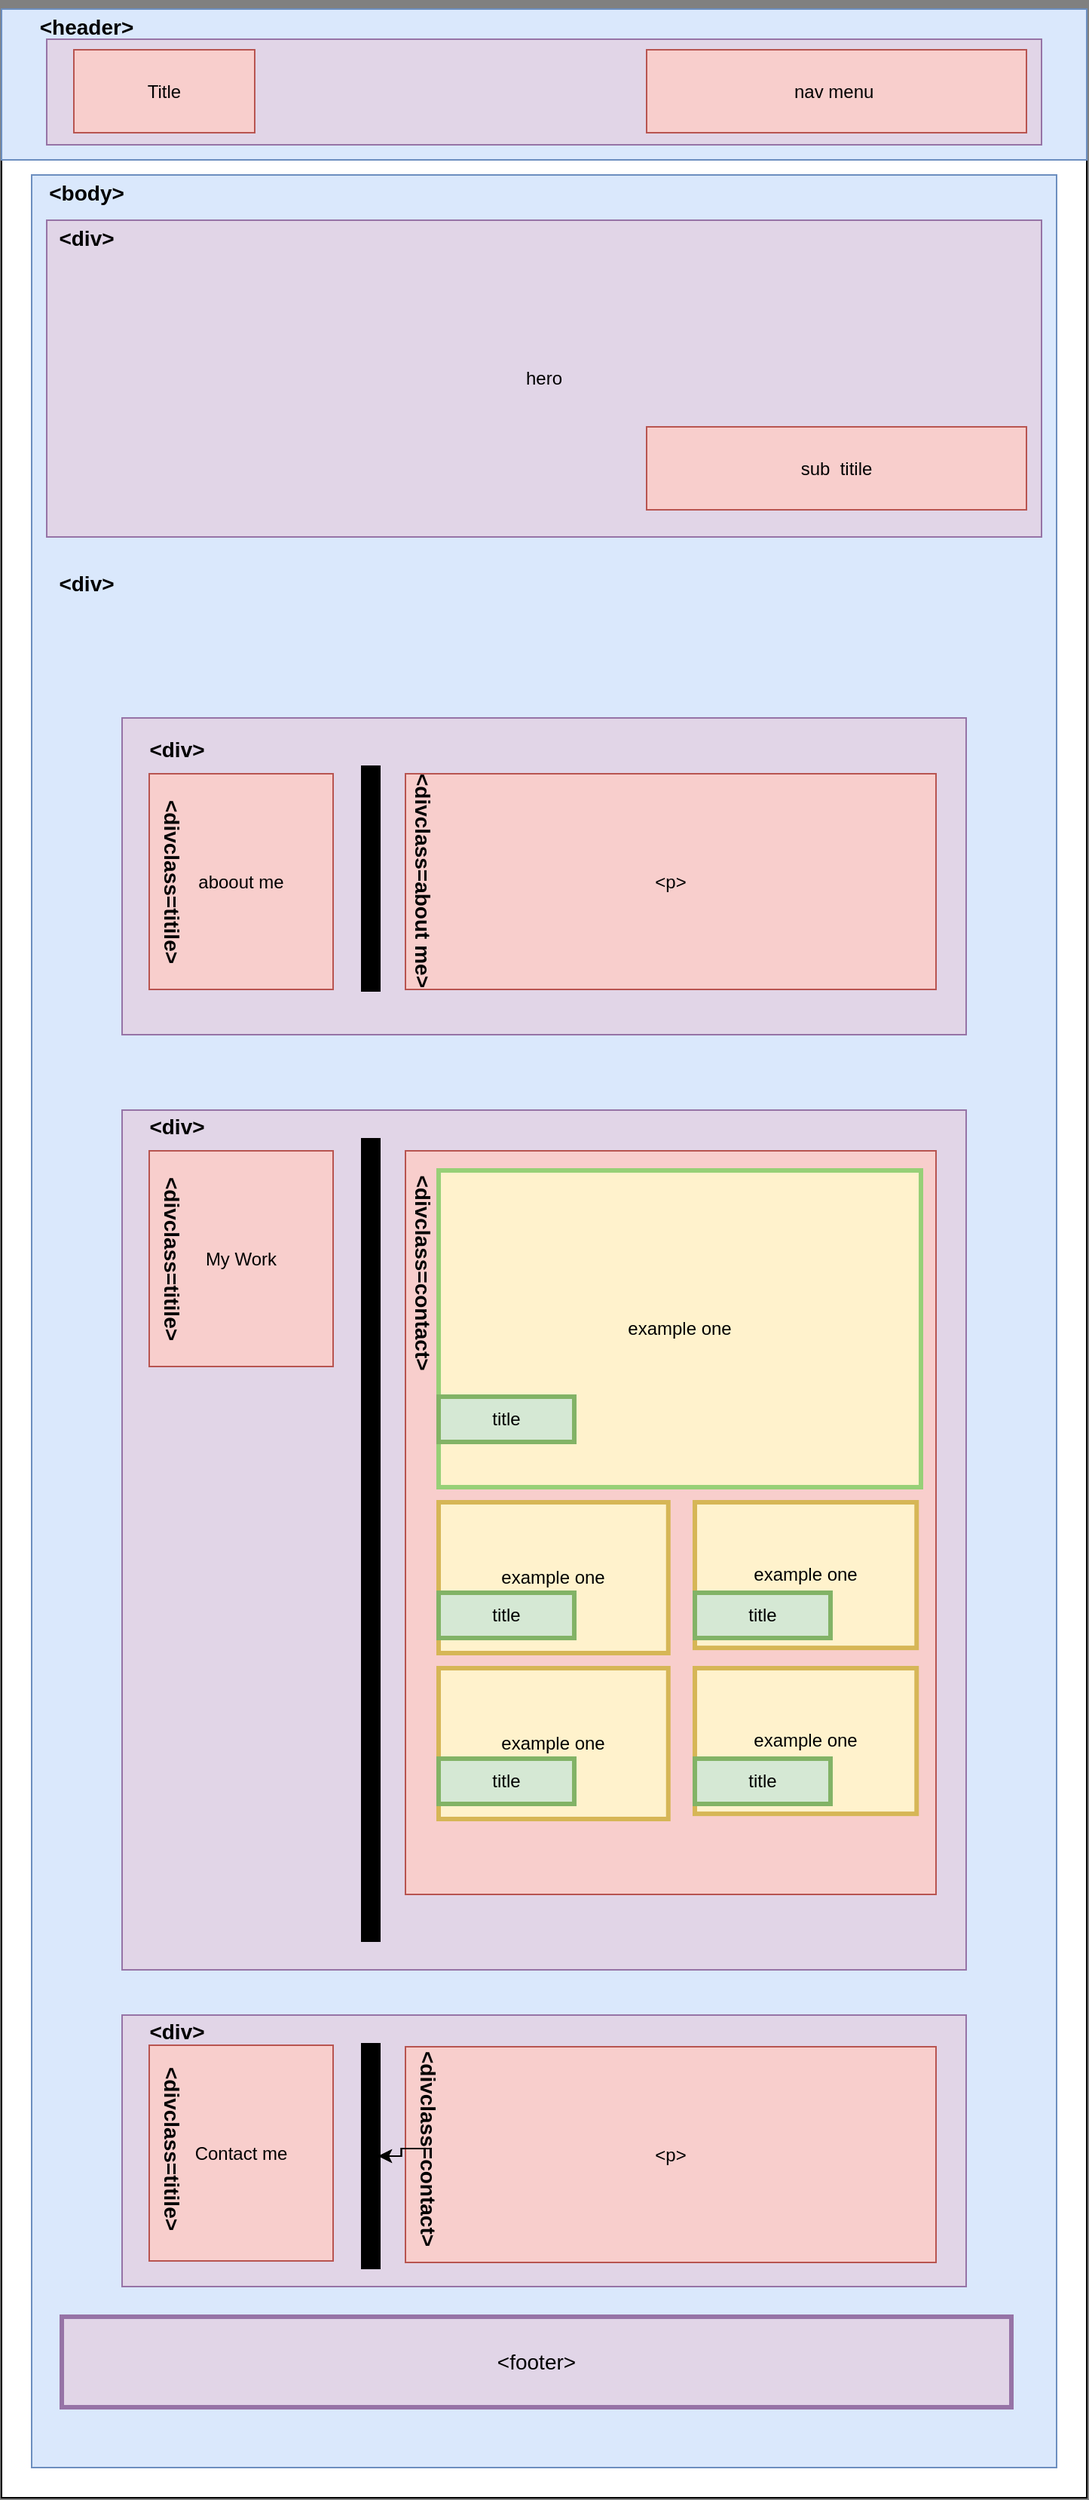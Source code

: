 <mxfile version="15.8.4" type="google"><diagram id="HEmW12l5vbe1Cv2WLe8w" name="Page-1"><mxGraphModel dx="1298" dy="2830" grid="1" gridSize="10" guides="1" tooltips="1" connect="1" arrows="1" fold="1" page="1" pageScale="1" pageWidth="850" pageHeight="1100" background="#808080" math="0" shadow="0"><root><mxCell id="0"/><mxCell id="1" parent="0"/><mxCell id="MzC1jbXIQS9RpC8lGm3Z-1" value="" style="rounded=0;whiteSpace=wrap;html=1;imageWidth=24;" parent="1" vertex="1"><mxGeometry x="80" y="-1040" width="720" height="1650" as="geometry"/></mxCell><mxCell id="MzC1jbXIQS9RpC8lGm3Z-2" value="" style="rounded=0;whiteSpace=wrap;html=1;fillColor=#dae8fc;strokeColor=#6c8ebf;" parent="1" vertex="1"><mxGeometry x="100" y="-930" width="680" height="1520" as="geometry"/></mxCell><mxCell id="MzC1jbXIQS9RpC8lGm3Z-3" value="" style="rounded=0;whiteSpace=wrap;html=1;fillColor=#e1d5e7;strokeColor=#9673a6;" parent="1" vertex="1"><mxGeometry x="160" y="-570" width="560" height="210" as="geometry"/></mxCell><mxCell id="MzC1jbXIQS9RpC8lGm3Z-4" value="" style="rounded=0;whiteSpace=wrap;html=1;fillColor=#e1d5e7;strokeColor=#9673a6;" parent="1" vertex="1"><mxGeometry x="160" y="-310" width="560" height="570" as="geometry"/></mxCell><mxCell id="MzC1jbXIQS9RpC8lGm3Z-5" value="" style="rounded=0;whiteSpace=wrap;html=1;fillColor=#e1d5e7;strokeColor=#9673a6;" parent="1" vertex="1"><mxGeometry x="160" y="290" width="560" height="180" as="geometry"/></mxCell><mxCell id="MzC1jbXIQS9RpC8lGm3Z-6" value="" style="rounded=0;whiteSpace=wrap;html=1;fillColor=#dae8fc;strokeColor=#6c8ebf;" parent="1" vertex="1"><mxGeometry x="80" y="-1040" width="720" height="100" as="geometry"/></mxCell><mxCell id="MzC1jbXIQS9RpC8lGm3Z-7" value="hero" style="rounded=0;whiteSpace=wrap;html=1;fillColor=#e1d5e7;strokeColor=#9673a6;" parent="1" vertex="1"><mxGeometry x="110" y="-900" width="660" height="210" as="geometry"/></mxCell><mxCell id="MzC1jbXIQS9RpC8lGm3Z-8" value="" style="rounded=0;whiteSpace=wrap;html=1;fillColor=#e1d5e7;strokeColor=#9673a6;" parent="1" vertex="1"><mxGeometry x="110" y="-1020" width="660" height="70" as="geometry"/></mxCell><mxCell id="MzC1jbXIQS9RpC8lGm3Z-9" value="Title" style="rounded=0;whiteSpace=wrap;html=1;fillColor=#f8cecc;strokeColor=#b85450;" parent="1" vertex="1"><mxGeometry x="128" y="-1013" width="120" height="55" as="geometry"/></mxCell><mxCell id="MzC1jbXIQS9RpC8lGm3Z-10" value="nav menu&amp;nbsp;" style="rounded=0;whiteSpace=wrap;html=1;fillColor=#f8cecc;strokeColor=#b85450;" parent="1" vertex="1"><mxGeometry x="508" y="-1013" width="252" height="55" as="geometry"/></mxCell><mxCell id="MzC1jbXIQS9RpC8lGm3Z-11" value="sub&amp;nbsp; titile" style="rounded=0;whiteSpace=wrap;html=1;fillColor=#f8cecc;strokeColor=#b85450;" parent="1" vertex="1"><mxGeometry x="508" y="-763" width="252" height="55" as="geometry"/></mxCell><mxCell id="MzC1jbXIQS9RpC8lGm3Z-12" value="aboout me" style="rounded=0;whiteSpace=wrap;html=1;fillColor=#f8cecc;strokeColor=#b85450;" parent="1" vertex="1"><mxGeometry x="178" y="-533" width="122" height="143" as="geometry"/></mxCell><mxCell id="MzC1jbXIQS9RpC8lGm3Z-13" value="My Work" style="rounded=0;whiteSpace=wrap;html=1;fillColor=#f8cecc;strokeColor=#b85450;" parent="1" vertex="1"><mxGeometry x="178" y="-283" width="122" height="143" as="geometry"/></mxCell><mxCell id="MzC1jbXIQS9RpC8lGm3Z-14" value="Contact me" style="rounded=0;whiteSpace=wrap;html=1;fillColor=#f8cecc;strokeColor=#b85450;" parent="1" vertex="1"><mxGeometry x="178" y="310" width="122" height="143" as="geometry"/></mxCell><mxCell id="MzC1jbXIQS9RpC8lGm3Z-15" value="&amp;lt;p&amp;gt;" style="rounded=0;whiteSpace=wrap;html=1;fillColor=#f8cecc;strokeColor=#b85450;" parent="1" vertex="1"><mxGeometry x="348" y="-533" width="352" height="143" as="geometry"/></mxCell><mxCell id="MzC1jbXIQS9RpC8lGm3Z-16" value="" style="rounded=0;whiteSpace=wrap;html=1;fillColor=#f8cecc;strokeColor=#b85450;" parent="1" vertex="1"><mxGeometry x="348" y="-283" width="352" height="493" as="geometry"/></mxCell><mxCell id="MzC1jbXIQS9RpC8lGm3Z-17" value="&amp;lt;p&amp;gt;" style="rounded=0;whiteSpace=wrap;html=1;fillColor=#f8cecc;strokeColor=#b85450;" parent="1" vertex="1"><mxGeometry x="348" y="311" width="352" height="143" as="geometry"/></mxCell><mxCell id="mHlNJUesKFCs3utjVI_b-2" value="" style="whiteSpace=wrap;html=1;strokeWidth=3;fillColor=#000000;" vertex="1" parent="1"><mxGeometry x="320" y="-537" width="10" height="147" as="geometry"/></mxCell><mxCell id="mHlNJUesKFCs3utjVI_b-3" value="" style="whiteSpace=wrap;html=1;strokeWidth=3;fillColor=#000000;" vertex="1" parent="1"><mxGeometry x="320" y="-290" width="10" height="530" as="geometry"/></mxCell><mxCell id="mHlNJUesKFCs3utjVI_b-4" value="" style="whiteSpace=wrap;html=1;strokeWidth=3;fillColor=#000000;" vertex="1" parent="1"><mxGeometry x="320" y="310" width="10" height="147" as="geometry"/></mxCell><mxCell id="mHlNJUesKFCs3utjVI_b-5" value="example one" style="rounded=0;whiteSpace=wrap;html=1;strokeWidth=3;fillColor=#fff2cc;strokeColor=#97D077;" vertex="1" parent="1"><mxGeometry x="370" y="-270" width="320" height="210" as="geometry"/></mxCell><mxCell id="mHlNJUesKFCs3utjVI_b-6" value="&lt;span&gt;example one&lt;/span&gt;" style="rounded=0;whiteSpace=wrap;html=1;strokeWidth=3;fillColor=#fff2cc;strokeColor=#d6b656;" vertex="1" parent="1"><mxGeometry x="370" y="-50" width="152.38" height="100" as="geometry"/></mxCell><mxCell id="mHlNJUesKFCs3utjVI_b-7" value="&lt;span&gt;example one&lt;/span&gt;" style="rounded=0;whiteSpace=wrap;html=1;strokeWidth=3;fillColor=#fff2cc;strokeColor=#d6b656;" vertex="1" parent="1"><mxGeometry x="540" y="-50" width="147.14" height="96.56" as="geometry"/></mxCell><mxCell id="mHlNJUesKFCs3utjVI_b-8" value="&lt;span&gt;example one&lt;/span&gt;" style="rounded=0;whiteSpace=wrap;html=1;strokeWidth=3;fillColor=#fff2cc;strokeColor=#d6b656;" vertex="1" parent="1"><mxGeometry x="370" y="60" width="152.38" height="100" as="geometry"/></mxCell><mxCell id="mHlNJUesKFCs3utjVI_b-9" value="&lt;span&gt;example one&lt;/span&gt;" style="rounded=0;whiteSpace=wrap;html=1;strokeWidth=3;fillColor=#fff2cc;strokeColor=#d6b656;" vertex="1" parent="1"><mxGeometry x="540" y="60" width="147.14" height="96.56" as="geometry"/></mxCell><mxCell id="mHlNJUesKFCs3utjVI_b-10" value="title" style="rounded=0;whiteSpace=wrap;html=1;strokeWidth=3;fillColor=#d5e8d4;strokeColor=#82b366;" vertex="1" parent="1"><mxGeometry x="370" y="-120" width="90" height="30" as="geometry"/></mxCell><mxCell id="mHlNJUesKFCs3utjVI_b-11" value="title" style="rounded=0;whiteSpace=wrap;html=1;strokeWidth=3;fillColor=#d5e8d4;strokeColor=#82b366;" vertex="1" parent="1"><mxGeometry x="370" y="10" width="90" height="30" as="geometry"/></mxCell><mxCell id="mHlNJUesKFCs3utjVI_b-12" value="title" style="rounded=0;whiteSpace=wrap;html=1;strokeWidth=3;fillColor=#d5e8d4;strokeColor=#82b366;" vertex="1" parent="1"><mxGeometry x="370" y="120" width="90" height="30" as="geometry"/></mxCell><mxCell id="mHlNJUesKFCs3utjVI_b-13" value="title" style="rounded=0;whiteSpace=wrap;html=1;strokeWidth=3;fillColor=#d5e8d4;strokeColor=#82b366;" vertex="1" parent="1"><mxGeometry x="540" y="120" width="90" height="30" as="geometry"/></mxCell><mxCell id="mHlNJUesKFCs3utjVI_b-14" value="title" style="rounded=0;whiteSpace=wrap;html=1;strokeWidth=3;fillColor=#d5e8d4;strokeColor=#82b366;" vertex="1" parent="1"><mxGeometry x="540" y="10" width="90" height="30" as="geometry"/></mxCell><mxCell id="mHlNJUesKFCs3utjVI_b-15" value="&lt;font style=&quot;font-size: 14px&quot;&gt;&amp;lt;header&amp;gt;&lt;/font&gt;" style="text;strokeColor=none;fillColor=none;html=1;fontSize=24;fontStyle=1;verticalAlign=middle;align=center;" vertex="1" parent="1"><mxGeometry x="132.5" y="-1033" width="7.5" height="3" as="geometry"/></mxCell><mxCell id="mHlNJUesKFCs3utjVI_b-18" value="&lt;font style=&quot;font-size: 14px&quot;&gt;&amp;lt;body&amp;gt;&lt;/font&gt;" style="text;strokeColor=none;fillColor=none;html=1;fontSize=24;fontStyle=1;verticalAlign=middle;align=center;" vertex="1" parent="1"><mxGeometry x="132.5" y="-923" width="7.5" height="3" as="geometry"/></mxCell><mxCell id="mHlNJUesKFCs3utjVI_b-21" value="&lt;font style=&quot;font-size: 14px&quot;&gt;&amp;lt;div&amp;gt;&lt;/font&gt;" style="text;strokeColor=none;fillColor=none;html=1;fontSize=24;fontStyle=1;verticalAlign=middle;align=center;" vertex="1" parent="1"><mxGeometry x="132.5" y="-893" width="7.5" height="3" as="geometry"/></mxCell><mxCell id="mHlNJUesKFCs3utjVI_b-22" value="&lt;font style=&quot;font-size: 14px&quot;&gt;&amp;lt;div&amp;gt;&lt;/font&gt;" style="text;strokeColor=none;fillColor=none;html=1;fontSize=24;fontStyle=1;verticalAlign=middle;align=center;" vertex="1" parent="1"><mxGeometry x="132.5" y="-663" width="7.5" height="2" as="geometry"/></mxCell><mxCell id="mHlNJUesKFCs3utjVI_b-23" value="&lt;font style=&quot;font-size: 14px&quot;&gt;&amp;lt;div&amp;gt;&lt;/font&gt;" style="text;strokeColor=none;fillColor=none;html=1;fontSize=24;fontStyle=1;verticalAlign=middle;align=center;" vertex="1" parent="1"><mxGeometry x="192.5" y="-553" width="7.5" height="2" as="geometry"/></mxCell><mxCell id="mHlNJUesKFCs3utjVI_b-24" value="&lt;font style=&quot;font-size: 14px&quot;&gt;&amp;lt;div&amp;gt;&lt;/font&gt;" style="text;strokeColor=none;fillColor=none;html=1;fontSize=24;fontStyle=1;verticalAlign=middle;align=center;" vertex="1" parent="1"><mxGeometry x="192.5" y="-303" width="7.5" height="2" as="geometry"/></mxCell><mxCell id="mHlNJUesKFCs3utjVI_b-25" value="&lt;font style=&quot;font-size: 14px&quot;&gt;&amp;lt;div&amp;gt;&lt;/font&gt;" style="text;strokeColor=none;fillColor=none;html=1;fontSize=24;fontStyle=1;verticalAlign=middle;align=center;" vertex="1" parent="1"><mxGeometry x="192.5" y="297" width="7.5" height="2" as="geometry"/></mxCell><mxCell id="mHlNJUesKFCs3utjVI_b-26" value="&lt;font style=&quot;font-size: 14px&quot;&gt;&amp;lt;divclass=titile&amp;gt;&lt;/font&gt;" style="text;strokeColor=none;fillColor=none;html=1;fontSize=24;fontStyle=1;verticalAlign=middle;align=center;rotation=90;" vertex="1" parent="1"><mxGeometry x="192.5" y="-462.5" width="7.5" height="2" as="geometry"/></mxCell><mxCell id="mHlNJUesKFCs3utjVI_b-28" value="&lt;font style=&quot;font-size: 14px&quot;&gt;&amp;lt;divclass=titile&amp;gt;&lt;/font&gt;" style="text;strokeColor=none;fillColor=none;html=1;fontSize=24;fontStyle=1;verticalAlign=middle;align=center;rotation=90;" vertex="1" parent="1"><mxGeometry x="192.5" y="-212.5" width="7.5" height="2" as="geometry"/></mxCell><mxCell id="mHlNJUesKFCs3utjVI_b-29" value="&lt;font style=&quot;font-size: 14px&quot;&gt;&amp;lt;divclass=titile&amp;gt;&lt;/font&gt;" style="text;strokeColor=none;fillColor=none;html=1;fontSize=24;fontStyle=1;verticalAlign=middle;align=center;rotation=90;" vertex="1" parent="1"><mxGeometry x="192.5" y="377.5" width="7.5" height="2" as="geometry"/></mxCell><mxCell id="mHlNJUesKFCs3utjVI_b-31" value="" style="edgeStyle=orthogonalEdgeStyle;rounded=0;orthogonalLoop=1;jettySize=auto;html=1;fontSize=14;" edge="1" parent="1" source="mHlNJUesKFCs3utjVI_b-30" target="mHlNJUesKFCs3utjVI_b-4"><mxGeometry relative="1" as="geometry"/></mxCell><mxCell id="mHlNJUesKFCs3utjVI_b-32" value="" style="edgeStyle=orthogonalEdgeStyle;rounded=0;orthogonalLoop=1;jettySize=auto;html=1;fontSize=14;" edge="1" parent="1" source="mHlNJUesKFCs3utjVI_b-30" target="mHlNJUesKFCs3utjVI_b-4"><mxGeometry relative="1" as="geometry"/></mxCell><mxCell id="mHlNJUesKFCs3utjVI_b-30" value="&lt;font style=&quot;font-size: 14px&quot;&gt;&amp;lt;divclass=contact&amp;gt;&lt;/font&gt;" style="text;strokeColor=none;fillColor=none;html=1;fontSize=24;fontStyle=1;verticalAlign=middle;align=center;rotation=90;" vertex="1" parent="1"><mxGeometry x="362.5" y="377.5" width="7.5" height="2" as="geometry"/></mxCell><mxCell id="mHlNJUesKFCs3utjVI_b-33" value="&lt;font style=&quot;font-size: 14px&quot;&gt;&amp;lt;divclass=contact&amp;gt;&lt;/font&gt;" style="text;strokeColor=none;fillColor=none;html=1;fontSize=24;fontStyle=1;verticalAlign=middle;align=center;rotation=90;" vertex="1" parent="1"><mxGeometry x="359.5" y="-202.5" width="7.5" as="geometry"/></mxCell><mxCell id="mHlNJUesKFCs3utjVI_b-34" value="&lt;font style=&quot;font-size: 14px&quot;&gt;&amp;lt;divclass=about me&amp;gt;&lt;/font&gt;" style="text;strokeColor=none;fillColor=none;html=1;fontSize=24;fontStyle=1;verticalAlign=middle;align=center;rotation=90;" vertex="1" parent="1"><mxGeometry x="359.5" y="-462.5" width="7.5" as="geometry"/></mxCell><mxCell id="mHlNJUesKFCs3utjVI_b-36" style="edgeStyle=orthogonalEdgeStyle;rounded=0;orthogonalLoop=1;jettySize=auto;html=1;exitX=0.5;exitY=1;exitDx=0;exitDy=0;fontSize=14;" edge="1" parent="1" source="MzC1jbXIQS9RpC8lGm3Z-16" target="MzC1jbXIQS9RpC8lGm3Z-16"><mxGeometry relative="1" as="geometry"/></mxCell><mxCell id="mHlNJUesKFCs3utjVI_b-37" value="&amp;lt;footer&amp;gt;" style="rounded=0;whiteSpace=wrap;html=1;fontSize=14;strokeColor=#9673a6;strokeWidth=3;fillColor=#e1d5e7;" vertex="1" parent="1"><mxGeometry x="120" y="490" width="630" height="60" as="geometry"/></mxCell></root></mxGraphModel></diagram></mxfile>